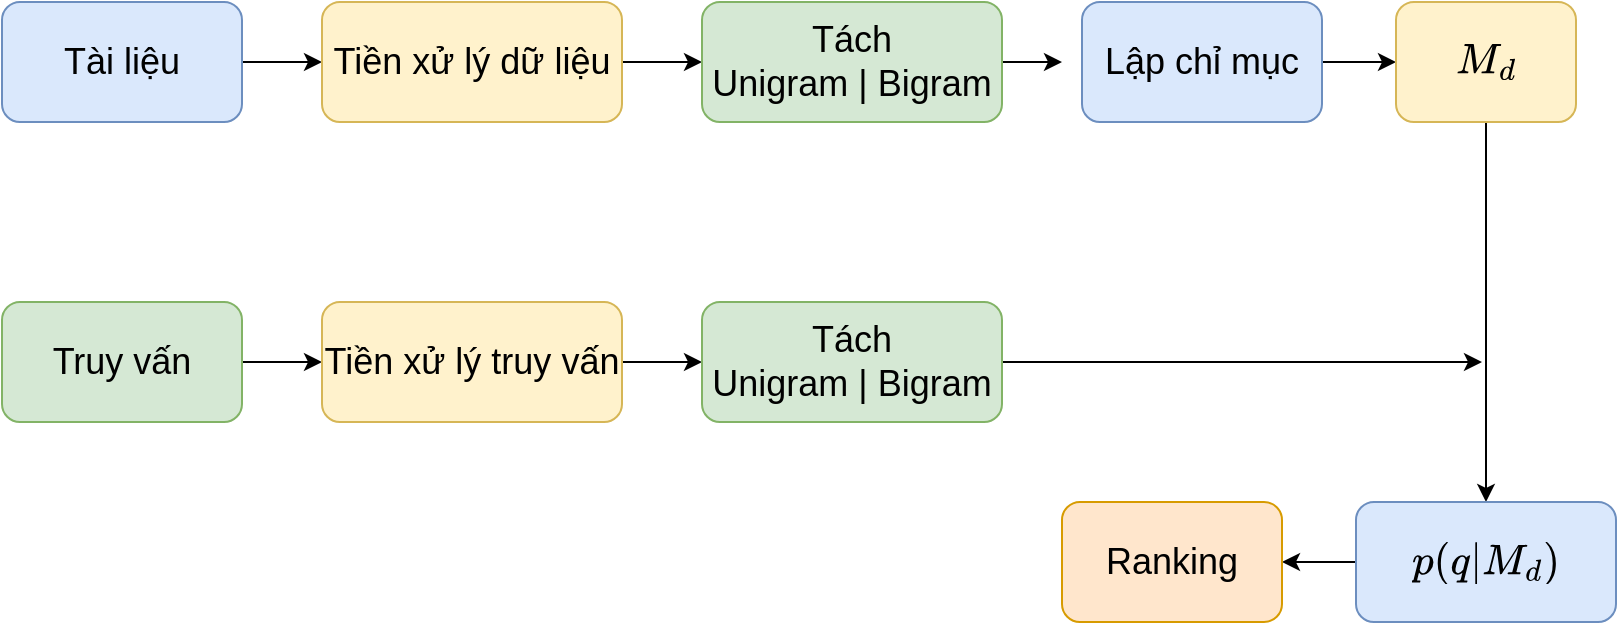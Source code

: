 <mxfile version="21.3.5" type="google">
  <diagram name="Trang-1" id="7WZjh_80QMp7BvQZbFiS">
    <mxGraphModel grid="1" page="1" gridSize="10" guides="1" tooltips="1" connect="1" arrows="1" fold="1" pageScale="1" pageWidth="827" pageHeight="1169" math="1" shadow="0">
      <root>
        <mxCell id="0" />
        <mxCell id="1" parent="0" />
        <mxCell id="OaGXm92MhyijDaoWs1Lq-18" style="edgeStyle=orthogonalEdgeStyle;rounded=0;orthogonalLoop=1;jettySize=auto;html=1;" edge="1" parent="1" source="OaGXm92MhyijDaoWs1Lq-1" target="OaGXm92MhyijDaoWs1Lq-3">
          <mxGeometry relative="1" as="geometry" />
        </mxCell>
        <mxCell id="OaGXm92MhyijDaoWs1Lq-1" value="&lt;font style=&quot;font-size: 18px;&quot;&gt;Tài liệu&lt;/font&gt;" style="rounded=1;whiteSpace=wrap;html=1;fillColor=#dae8fc;strokeColor=#6c8ebf;fontColor=#000000;" vertex="1" parent="1">
          <mxGeometry x="40" y="120" width="120" height="60" as="geometry" />
        </mxCell>
        <mxCell id="OaGXm92MhyijDaoWs1Lq-28" value="" style="edgeStyle=orthogonalEdgeStyle;rounded=0;orthogonalLoop=1;jettySize=auto;html=1;" edge="1" parent="1" source="OaGXm92MhyijDaoWs1Lq-2" target="OaGXm92MhyijDaoWs1Lq-4">
          <mxGeometry relative="1" as="geometry" />
        </mxCell>
        <mxCell id="OaGXm92MhyijDaoWs1Lq-2" value="&lt;font style=&quot;font-size: 18px;&quot;&gt;Truy vấn&lt;/font&gt;" style="rounded=1;whiteSpace=wrap;html=1;fillColor=#d5e8d4;strokeColor=#82b366;fontColor=#000000;" vertex="1" parent="1">
          <mxGeometry x="40" y="270" width="120" height="60" as="geometry" />
        </mxCell>
        <mxCell id="OaGXm92MhyijDaoWs1Lq-19" style="edgeStyle=orthogonalEdgeStyle;rounded=0;orthogonalLoop=1;jettySize=auto;html=1;" edge="1" parent="1" source="OaGXm92MhyijDaoWs1Lq-3" target="OaGXm92MhyijDaoWs1Lq-5">
          <mxGeometry relative="1" as="geometry" />
        </mxCell>
        <mxCell id="OaGXm92MhyijDaoWs1Lq-3" value="&lt;font style=&quot;font-size: 18px;&quot;&gt;Tiền xử lý dữ liệu&lt;/font&gt;" style="rounded=1;whiteSpace=wrap;html=1;fillColor=#fff2cc;strokeColor=#d6b656;fontColor=#000000;" vertex="1" parent="1">
          <mxGeometry x="200" y="120" width="150" height="60" as="geometry" />
        </mxCell>
        <mxCell id="OaGXm92MhyijDaoWs1Lq-29" value="" style="edgeStyle=orthogonalEdgeStyle;rounded=0;orthogonalLoop=1;jettySize=auto;html=1;" edge="1" parent="1" source="OaGXm92MhyijDaoWs1Lq-4" target="OaGXm92MhyijDaoWs1Lq-6">
          <mxGeometry relative="1" as="geometry" />
        </mxCell>
        <mxCell id="OaGXm92MhyijDaoWs1Lq-4" value="&lt;font style=&quot;font-size: 18px;&quot;&gt;Tiền xử lý truy vấn&lt;/font&gt;" style="rounded=1;whiteSpace=wrap;html=1;fillColor=#fff2cc;strokeColor=#d6b656;fontColor=#000000;" vertex="1" parent="1">
          <mxGeometry x="200" y="270" width="150" height="60" as="geometry" />
        </mxCell>
        <mxCell id="OaGXm92MhyijDaoWs1Lq-20" style="edgeStyle=orthogonalEdgeStyle;rounded=0;orthogonalLoop=1;jettySize=auto;html=1;" edge="1" parent="1" source="OaGXm92MhyijDaoWs1Lq-5">
          <mxGeometry relative="1" as="geometry">
            <mxPoint x="570" y="150" as="targetPoint" />
          </mxGeometry>
        </mxCell>
        <mxCell id="OaGXm92MhyijDaoWs1Lq-5" value="&lt;font style=&quot;font-size: 18px;&quot;&gt;Tách&lt;br&gt;Unigram | Bigram&lt;br&gt;&lt;/font&gt;" style="rounded=1;whiteSpace=wrap;html=1;fillColor=#d5e8d4;strokeColor=#82b366;fontColor=#000000;" vertex="1" parent="1">
          <mxGeometry x="390" y="120" width="150" height="60" as="geometry" />
        </mxCell>
        <mxCell id="OaGXm92MhyijDaoWs1Lq-31" style="edgeStyle=orthogonalEdgeStyle;rounded=0;orthogonalLoop=1;jettySize=auto;html=1;" edge="1" parent="1" source="OaGXm92MhyijDaoWs1Lq-6">
          <mxGeometry relative="1" as="geometry">
            <mxPoint x="780" y="300" as="targetPoint" />
          </mxGeometry>
        </mxCell>
        <mxCell id="OaGXm92MhyijDaoWs1Lq-6" value="&lt;font style=&quot;font-size: 18px;&quot;&gt;Tách&lt;br&gt;Unigram | Bigram&lt;br&gt;&lt;/font&gt;" style="rounded=1;whiteSpace=wrap;html=1;fillColor=#d5e8d4;strokeColor=#82b366;fontColor=#000000;" vertex="1" parent="1">
          <mxGeometry x="390" y="270" width="150" height="60" as="geometry" />
        </mxCell>
        <mxCell id="OaGXm92MhyijDaoWs1Lq-24" value="" style="edgeStyle=orthogonalEdgeStyle;rounded=0;orthogonalLoop=1;jettySize=auto;html=1;" edge="1" parent="1" source="OaGXm92MhyijDaoWs1Lq-7" target="OaGXm92MhyijDaoWs1Lq-11">
          <mxGeometry relative="1" as="geometry" />
        </mxCell>
        <mxCell id="OaGXm92MhyijDaoWs1Lq-7" value="&lt;font style=&quot;font-size: 18px;&quot;&gt;Lập chỉ mục&lt;br&gt;&lt;/font&gt;" style="rounded=1;whiteSpace=wrap;html=1;fillColor=#dae8fc;strokeColor=#6c8ebf;fontColor=#000000;" vertex="1" parent="1">
          <mxGeometry x="580" y="120" width="120" height="60" as="geometry" />
        </mxCell>
        <mxCell id="OaGXm92MhyijDaoWs1Lq-27" style="edgeStyle=orthogonalEdgeStyle;rounded=0;orthogonalLoop=1;jettySize=auto;html=1;" edge="1" parent="1" source="OaGXm92MhyijDaoWs1Lq-11" target="OaGXm92MhyijDaoWs1Lq-16">
          <mxGeometry relative="1" as="geometry" />
        </mxCell>
        <mxCell id="OaGXm92MhyijDaoWs1Lq-11" value="&lt;font style=&quot;font-size: 18px;&quot;&gt;&lt;svg style=&quot;vertical-align: -0.355ex; font-size: 18px;&quot; xmlns:xlink=&quot;http://www.w3.org/1999/xlink&quot; viewBox=&quot;0 -683 1420.7 840.1&quot; role=&quot;img&quot; height=&quot;1.901ex&quot; width=&quot;3.214ex&quot; xmlns=&quot;http://www.w3.org/2000/svg&quot;&gt;&lt;defs style=&quot;font-size: 18px;&quot;&gt;&lt;path d=&quot;M289 629Q289 635 232 637Q208 637 201 638T194 648Q194 649 196 659Q197 662 198 666T199 671T201 676T203 679T207 681T212 683T220 683T232 684Q238 684 262 684T307 683Q386 683 398 683T414 678Q415 674 451 396L487 117L510 154Q534 190 574 254T662 394Q837 673 839 675Q840 676 842 678T846 681L852 683H948Q965 683 988 683T1017 684Q1051 684 1051 673Q1051 668 1048 656T1045 643Q1041 637 1008 637Q968 636 957 634T939 623Q936 618 867 340T797 59Q797 55 798 54T805 50T822 48T855 46H886Q892 37 892 35Q892 19 885 5Q880 0 869 0Q864 0 828 1T736 2Q675 2 644 2T609 1Q592 1 592 11Q592 13 594 25Q598 41 602 43T625 46Q652 46 685 49Q699 52 704 61Q706 65 742 207T813 490T848 631L654 322Q458 10 453 5Q451 4 449 3Q444 0 433 0Q418 0 415 7Q413 11 374 317L335 624L267 354Q200 88 200 79Q206 46 272 46H282Q288 41 289 37T286 19Q282 3 278 1Q274 0 267 0Q265 0 255 0T221 1T157 2Q127 2 95 1T58 0Q43 0 39 2T35 11Q35 13 38 25T43 40Q45 46 65 46Q135 46 154 86Q158 92 223 354T289 629Z&quot; id=&quot;MJX-9-TEX-I-1D440&quot; style=&quot;font-size: 18px;&quot;&gt;&lt;/path&gt;&lt;path d=&quot;M366 683Q367 683 438 688T511 694Q523 694 523 686Q523 679 450 384T375 83T374 68Q374 26 402 26Q411 27 422 35Q443 55 463 131Q469 151 473 152Q475 153 483 153H487H491Q506 153 506 145Q506 140 503 129Q490 79 473 48T445 8T417 -8Q409 -10 393 -10Q359 -10 336 5T306 36L300 51Q299 52 296 50Q294 48 292 46Q233 -10 172 -10Q117 -10 75 30T33 157Q33 205 53 255T101 341Q148 398 195 420T280 442Q336 442 364 400Q369 394 369 396Q370 400 396 505T424 616Q424 629 417 632T378 637H357Q351 643 351 645T353 664Q358 683 366 683ZM352 326Q329 405 277 405Q242 405 210 374T160 293Q131 214 119 129Q119 126 119 118T118 106Q118 61 136 44T179 26Q233 26 290 98L298 109L352 326Z&quot; id=&quot;MJX-9-TEX-I-1D451&quot; style=&quot;font-size: 18px;&quot;&gt;&lt;/path&gt;&lt;/defs&gt;&lt;g transform=&quot;scale(1,-1)&quot; stroke-width=&quot;0&quot; fill=&quot;currentColor&quot; stroke=&quot;currentColor&quot; style=&quot;font-size: 18px;&quot;&gt;&lt;g data-mml-node=&quot;math&quot; style=&quot;font-size: 18px;&quot;&gt;&lt;g data-mml-node=&quot;msub&quot; style=&quot;font-size: 18px;&quot;&gt;&lt;g data-mml-node=&quot;mi&quot; style=&quot;font-size: 18px;&quot;&gt;&lt;use xlink:href=&quot;#MJX-9-TEX-I-1D440&quot; data-c=&quot;1D440&quot; style=&quot;font-size: 18px;&quot;&gt;&lt;/use&gt;&lt;/g&gt;&lt;g data-mjx-texclass=&quot;ORD&quot; transform=&quot;translate(1003,-150) scale(0.707)&quot; data-mml-node=&quot;TeXAtom&quot; style=&quot;font-size: 18px;&quot;&gt;&lt;g data-mml-node=&quot;mi&quot; style=&quot;font-size: 18px;&quot;&gt;&lt;use xlink:href=&quot;#MJX-9-TEX-I-1D451&quot; data-c=&quot;1D451&quot; style=&quot;font-size: 18px;&quot;&gt;&lt;/use&gt;&lt;/g&gt;&lt;/g&gt;&lt;/g&gt;&lt;/g&gt;&lt;/g&gt;&lt;/svg&gt;&lt;/font&gt;" style="rounded=1;whiteSpace=wrap;html=1;fillColor=#fff2cc;strokeColor=#d6b656;fontColor=#000000;align=center;fontSize=18;" vertex="1" parent="1">
          <mxGeometry x="737" y="120" width="90" height="60" as="geometry" />
        </mxCell>
        <mxCell id="OaGXm92MhyijDaoWs1Lq-32" value="" style="edgeStyle=orthogonalEdgeStyle;rounded=0;orthogonalLoop=1;jettySize=auto;html=1;" edge="1" parent="1" source="OaGXm92MhyijDaoWs1Lq-16" target="OaGXm92MhyijDaoWs1Lq-17">
          <mxGeometry relative="1" as="geometry" />
        </mxCell>
        <mxCell id="OaGXm92MhyijDaoWs1Lq-16" value="&lt;font style=&quot;font-size: 18px;&quot;&gt;&lt;svg style=&quot;vertical-align: -0.566ex;&quot; xmlns:xlink=&quot;http://www.w3.org/1999/xlink&quot; viewBox=&quot;0 -750 3439.7 1000&quot; role=&quot;img&quot; height=&quot;2.262ex&quot; width=&quot;7.782ex&quot; xmlns=&quot;http://www.w3.org/2000/svg&quot;&gt;&lt;defs&gt;&lt;path d=&quot;M23 287Q24 290 25 295T30 317T40 348T55 381T75 411T101 433T134 442Q209 442 230 378L240 387Q302 442 358 442Q423 442 460 395T497 281Q497 173 421 82T249 -10Q227 -10 210 -4Q199 1 187 11T168 28L161 36Q160 35 139 -51T118 -138Q118 -144 126 -145T163 -148H188Q194 -155 194 -157T191 -175Q188 -187 185 -190T172 -194Q170 -194 161 -194T127 -193T65 -192Q-5 -192 -24 -194H-32Q-39 -187 -39 -183Q-37 -156 -26 -148H-6Q28 -147 33 -136Q36 -130 94 103T155 350Q156 355 156 364Q156 405 131 405Q109 405 94 377T71 316T59 280Q57 278 43 278H29Q23 284 23 287ZM178 102Q200 26 252 26Q282 26 310 49T356 107Q374 141 392 215T411 325V331Q411 405 350 405Q339 405 328 402T306 393T286 380T269 365T254 350T243 336T235 326L232 322Q232 321 229 308T218 264T204 212Q178 106 178 102Z&quot; id=&quot;MJX-19-TEX-I-1D45D&quot;&gt;&lt;/path&gt;&lt;path d=&quot;M94 250Q94 319 104 381T127 488T164 576T202 643T244 695T277 729T302 750H315H319Q333 750 333 741Q333 738 316 720T275 667T226 581T184 443T167 250T184 58T225 -81T274 -167T316 -220T333 -241Q333 -250 318 -250H315H302L274 -226Q180 -141 137 -14T94 250Z&quot; id=&quot;MJX-19-TEX-N-28&quot;&gt;&lt;/path&gt;&lt;path d=&quot;M33 157Q33 258 109 349T280 441Q340 441 372 389Q373 390 377 395T388 406T404 418Q438 442 450 442Q454 442 457 439T460 434Q460 425 391 149Q320 -135 320 -139Q320 -147 365 -148H390Q396 -156 396 -157T393 -175Q389 -188 383 -194H370Q339 -192 262 -192Q234 -192 211 -192T174 -192T157 -193Q143 -193 143 -185Q143 -182 145 -170Q149 -154 152 -151T172 -148Q220 -148 230 -141Q238 -136 258 -53T279 32Q279 33 272 29Q224 -10 172 -10Q117 -10 75 30T33 157ZM352 326Q329 405 277 405Q242 405 210 374T160 293Q131 214 119 129Q119 126 119 118T118 106Q118 61 136 44T179 26Q233 26 290 98L298 109L352 326Z&quot; id=&quot;MJX-19-TEX-I-1D45E&quot;&gt;&lt;/path&gt;&lt;path d=&quot;M139 -249H137Q125 -249 119 -235V251L120 737Q130 750 139 750Q152 750 159 735V-235Q151 -249 141 -249H139Z&quot; id=&quot;MJX-19-TEX-N-7C&quot;&gt;&lt;/path&gt;&lt;path d=&quot;M289 629Q289 635 232 637Q208 637 201 638T194 648Q194 649 196 659Q197 662 198 666T199 671T201 676T203 679T207 681T212 683T220 683T232 684Q238 684 262 684T307 683Q386 683 398 683T414 678Q415 674 451 396L487 117L510 154Q534 190 574 254T662 394Q837 673 839 675Q840 676 842 678T846 681L852 683H948Q965 683 988 683T1017 684Q1051 684 1051 673Q1051 668 1048 656T1045 643Q1041 637 1008 637Q968 636 957 634T939 623Q936 618 867 340T797 59Q797 55 798 54T805 50T822 48T855 46H886Q892 37 892 35Q892 19 885 5Q880 0 869 0Q864 0 828 1T736 2Q675 2 644 2T609 1Q592 1 592 11Q592 13 594 25Q598 41 602 43T625 46Q652 46 685 49Q699 52 704 61Q706 65 742 207T813 490T848 631L654 322Q458 10 453 5Q451 4 449 3Q444 0 433 0Q418 0 415 7Q413 11 374 317L335 624L267 354Q200 88 200 79Q206 46 272 46H282Q288 41 289 37T286 19Q282 3 278 1Q274 0 267 0Q265 0 255 0T221 1T157 2Q127 2 95 1T58 0Q43 0 39 2T35 11Q35 13 38 25T43 40Q45 46 65 46Q135 46 154 86Q158 92 223 354T289 629Z&quot; id=&quot;MJX-19-TEX-I-1D440&quot;&gt;&lt;/path&gt;&lt;path d=&quot;M366 683Q367 683 438 688T511 694Q523 694 523 686Q523 679 450 384T375 83T374 68Q374 26 402 26Q411 27 422 35Q443 55 463 131Q469 151 473 152Q475 153 483 153H487H491Q506 153 506 145Q506 140 503 129Q490 79 473 48T445 8T417 -8Q409 -10 393 -10Q359 -10 336 5T306 36L300 51Q299 52 296 50Q294 48 292 46Q233 -10 172 -10Q117 -10 75 30T33 157Q33 205 53 255T101 341Q148 398 195 420T280 442Q336 442 364 400Q369 394 369 396Q370 400 396 505T424 616Q424 629 417 632T378 637H357Q351 643 351 645T353 664Q358 683 366 683ZM352 326Q329 405 277 405Q242 405 210 374T160 293Q131 214 119 129Q119 126 119 118T118 106Q118 61 136 44T179 26Q233 26 290 98L298 109L352 326Z&quot; id=&quot;MJX-19-TEX-I-1D451&quot;&gt;&lt;/path&gt;&lt;path d=&quot;M60 749L64 750Q69 750 74 750H86L114 726Q208 641 251 514T294 250Q294 182 284 119T261 12T224 -76T186 -143T145 -194T113 -227T90 -246Q87 -249 86 -250H74Q66 -250 63 -250T58 -247T55 -238Q56 -237 66 -225Q221 -64 221 250T66 725Q56 737 55 738Q55 746 60 749Z&quot; id=&quot;MJX-19-TEX-N-29&quot;&gt;&lt;/path&gt;&lt;/defs&gt;&lt;g transform=&quot;scale(1,-1)&quot; stroke-width=&quot;0&quot; fill=&quot;currentColor&quot; stroke=&quot;currentColor&quot;&gt;&lt;g data-mml-node=&quot;math&quot;&gt;&lt;g data-mml-node=&quot;mi&quot;&gt;&lt;use xlink:href=&quot;#MJX-19-TEX-I-1D45D&quot; data-c=&quot;1D45D&quot;&gt;&lt;/use&gt;&lt;/g&gt;&lt;g transform=&quot;translate(503,0)&quot; data-mml-node=&quot;mo&quot;&gt;&lt;use xlink:href=&quot;#MJX-19-TEX-N-28&quot; data-c=&quot;28&quot;&gt;&lt;/use&gt;&lt;/g&gt;&lt;g transform=&quot;translate(892,0)&quot; data-mml-node=&quot;mi&quot;&gt;&lt;use xlink:href=&quot;#MJX-19-TEX-I-1D45E&quot; data-c=&quot;1D45E&quot;&gt;&lt;/use&gt;&lt;/g&gt;&lt;g transform=&quot;translate(1352,0)&quot; data-mjx-texclass=&quot;ORD&quot; data-mml-node=&quot;TeXAtom&quot;&gt;&lt;g transform=&quot;translate(0 -0.5)&quot; data-mml-node=&quot;mo&quot;&gt;&lt;use xlink:href=&quot;#MJX-19-TEX-N-7C&quot; data-c=&quot;7C&quot;&gt;&lt;/use&gt;&lt;/g&gt;&lt;/g&gt;&lt;g transform=&quot;translate(1630,0)&quot; data-mml-node=&quot;msub&quot;&gt;&lt;g data-mml-node=&quot;mi&quot;&gt;&lt;use xlink:href=&quot;#MJX-19-TEX-I-1D440&quot; data-c=&quot;1D440&quot;&gt;&lt;/use&gt;&lt;/g&gt;&lt;g data-mjx-texclass=&quot;ORD&quot; transform=&quot;translate(1003,-150) scale(0.707)&quot; data-mml-node=&quot;TeXAtom&quot;&gt;&lt;g data-mml-node=&quot;mi&quot;&gt;&lt;use xlink:href=&quot;#MJX-19-TEX-I-1D451&quot; data-c=&quot;1D451&quot;&gt;&lt;/use&gt;&lt;/g&gt;&lt;/g&gt;&lt;/g&gt;&lt;g transform=&quot;translate(3050.7,0)&quot; data-mml-node=&quot;mo&quot;&gt;&lt;use xlink:href=&quot;#MJX-19-TEX-N-29&quot; data-c=&quot;29&quot;&gt;&lt;/use&gt;&lt;/g&gt;&lt;/g&gt;&lt;/g&gt;&lt;/svg&gt;&lt;/font&gt;" style="rounded=1;whiteSpace=wrap;html=1;fillColor=#dae8fc;strokeColor=#6c8ebf;fontColor=#000000;" vertex="1" parent="1">
          <mxGeometry x="717" y="370" width="130" height="60" as="geometry" />
        </mxCell>
        <mxCell id="OaGXm92MhyijDaoWs1Lq-17" value="&lt;font style=&quot;font-size: 18px;&quot;&gt;Ranking&lt;/font&gt;" style="rounded=1;whiteSpace=wrap;html=1;fillColor=#ffe6cc;strokeColor=#d79b00;fontColor=#000000;" vertex="1" parent="1">
          <mxGeometry x="570" y="370" width="110" height="60" as="geometry" />
        </mxCell>
      </root>
    </mxGraphModel>
  </diagram>
</mxfile>
